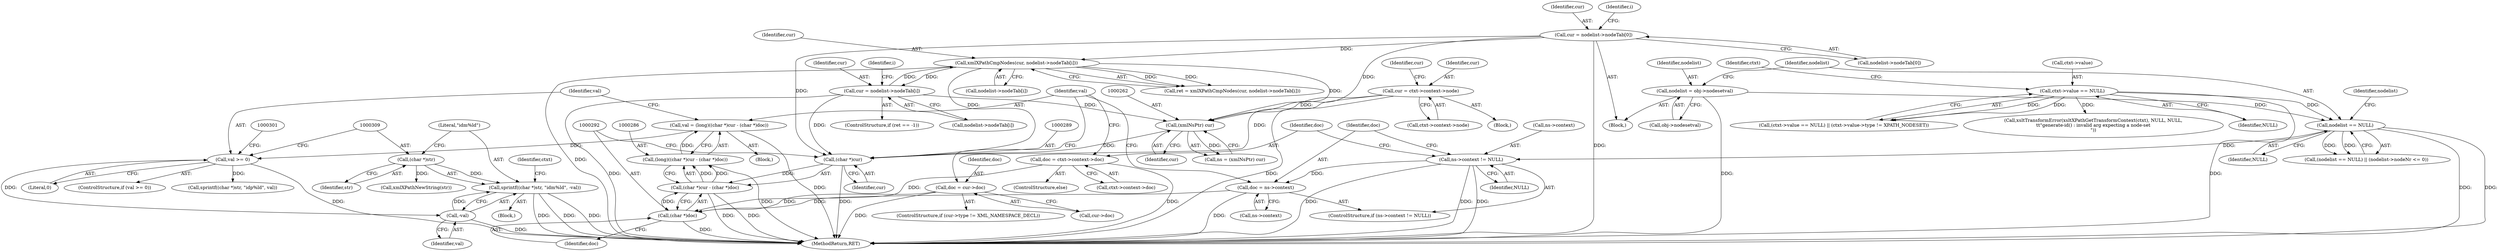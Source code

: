 digraph "0_Chrome_e741149a6b7872a2bf1f2b6cc0a56e836592fb77@API" {
"1000307" [label="(Call,sprintf((char *)str, \"idm%ld\", -val))"];
"1000308" [label="(Call,(char *)str)"];
"1000312" [label="(Call,-val)"];
"1000295" [label="(Call,val >= 0)"];
"1000283" [label="(Call,val = (long)((char *)cur - (char *)doc))"];
"1000285" [label="(Call,(long)((char *)cur - (char *)doc))"];
"1000287" [label="(Call,(char *)cur - (char *)doc)"];
"1000288" [label="(Call,(char *)cur)"];
"1000209" [label="(Call,xmlXPathCmpNodes(cur, nodelist->nodeTab[i]))"];
"1000188" [label="(Call,cur = nodelist->nodeTab[0])"];
"1000221" [label="(Call,cur = nodelist->nodeTab[i])"];
"1000261" [label="(Call,(xmlNsPtr) cur)"];
"1000117" [label="(Call,cur = ctxt->context->node)"];
"1000291" [label="(Call,(char *)doc)"];
"1000251" [label="(Call,doc = cur->doc)"];
"1000276" [label="(Call,doc = ctxt->context->doc)"];
"1000270" [label="(Call,doc = ns->context)"];
"1000265" [label="(Call,ns->context != NULL)"];
"1000172" [label="(Call,nodelist == NULL)"];
"1000165" [label="(Call,nodelist = obj->nodesetval)"];
"1000136" [label="(Call,ctxt->value == NULL)"];
"1000290" [label="(Identifier,cur)"];
"1000270" [label="(Call,doc = ns->context)"];
"1000283" [label="(Call,val = (long)((char *)cur - (char *)doc))"];
"1000311" [label="(Literal,\"idm%ld\")"];
"1000172" [label="(Call,nodelist == NULL)"];
"1000277" [label="(Identifier,doc)"];
"1000140" [label="(Identifier,NULL)"];
"1000165" [label="(Call,nodelist = obj->nodesetval)"];
"1000209" [label="(Call,xmlXPathCmpNodes(cur, nodelist->nodeTab[i]))"];
"1000119" [label="(Call,ctxt->context->node)"];
"1000278" [label="(Call,ctxt->context->doc)"];
"1000189" [label="(Identifier,cur)"];
"1000285" [label="(Call,(long)((char *)cur - (char *)doc))"];
"1000222" [label="(Identifier,cur)"];
"1000287" [label="(Call,(char *)cur - (char *)doc)"];
"1000265" [label="(Call,ns->context != NULL)"];
"1000137" [label="(Call,ctxt->value)"];
"1000221" [label="(Call,cur = nodelist->nodeTab[i])"];
"1000315" [label="(Identifier,ctxt)"];
"1000296" [label="(Identifier,val)"];
"1000284" [label="(Identifier,val)"];
"1000295" [label="(Call,val >= 0)"];
"1000197" [label="(Identifier,i)"];
"1000306" [label="(Block,)"];
"1000248" [label="(Identifier,cur)"];
"1000245" [label="(ControlStructure,if (cur->type != XML_NAMESPACE_DECL))"];
"1000271" [label="(Identifier,doc)"];
"1000269" [label="(Identifier,NULL)"];
"1000144" [label="(Identifier,ctxt)"];
"1000318" [label="(MethodReturn,RET)"];
"1000136" [label="(Call,ctxt->value == NULL)"];
"1000288" [label="(Call,(char *)cur)"];
"1000275" [label="(ControlStructure,else)"];
"1000261" [label="(Call,(xmlNsPtr) cur)"];
"1000177" [label="(Identifier,nodelist)"];
"1000299" [label="(Call,sprintf((char *)str, \"idp%ld\", val))"];
"1000297" [label="(Literal,0)"];
"1000116" [label="(Block,)"];
"1000294" [label="(ControlStructure,if (val >= 0))"];
"1000293" [label="(Identifier,doc)"];
"1000166" [label="(Identifier,nodelist)"];
"1000190" [label="(Call,nodelist->nodeTab[0])"];
"1000118" [label="(Identifier,cur)"];
"1000312" [label="(Call,-val)"];
"1000253" [label="(Call,cur->doc)"];
"1000167" [label="(Call,obj->nodesetval)"];
"1000117" [label="(Call,cur = ctxt->context->node)"];
"1000252" [label="(Identifier,doc)"];
"1000135" [label="(Call,(ctxt->value == NULL) || (ctxt->value->type != XPATH_NODESET))"];
"1000174" [label="(Identifier,NULL)"];
"1000223" [label="(Call,nodelist->nodeTab[i])"];
"1000259" [label="(Call,ns = (xmlNsPtr) cur)"];
"1000308" [label="(Call,(char *)str)"];
"1000263" [label="(Identifier,cur)"];
"1000276" [label="(Call,doc = ctxt->context->doc)"];
"1000188" [label="(Call,cur = nodelist->nodeTab[0])"];
"1000307" [label="(Call,sprintf((char *)str, \"idm%ld\", -val))"];
"1000211" [label="(Call,nodelist->nodeTab[i])"];
"1000171" [label="(Call,(nodelist == NULL) || (nodelist->nodeNr <= 0))"];
"1000173" [label="(Identifier,nodelist)"];
"1000291" [label="(Call,(char *)doc)"];
"1000207" [label="(Call,ret = xmlXPathCmpNodes(cur, nodelist->nodeTab[i]))"];
"1000251" [label="(Call,doc = cur->doc)"];
"1000216" [label="(ControlStructure,if (ret == -1))"];
"1000205" [label="(Identifier,i)"];
"1000264" [label="(ControlStructure,if (ns->context != NULL))"];
"1000272" [label="(Call,ns->context)"];
"1000310" [label="(Identifier,str)"];
"1000313" [label="(Identifier,val)"];
"1000104" [label="(Block,)"];
"1000316" [label="(Call,xmlXPathNewString(str))"];
"1000129" [label="(Block,)"];
"1000154" [label="(Call,xsltTransformError(xsltXPathGetTransformContext(ctxt), NULL, NULL,\n\t\t\"generate-id() : invalid arg expecting a node-set\n\"))"];
"1000210" [label="(Identifier,cur)"];
"1000266" [label="(Call,ns->context)"];
"1000307" -> "1000306"  [label="AST: "];
"1000307" -> "1000312"  [label="CFG: "];
"1000308" -> "1000307"  [label="AST: "];
"1000311" -> "1000307"  [label="AST: "];
"1000312" -> "1000307"  [label="AST: "];
"1000315" -> "1000307"  [label="CFG: "];
"1000307" -> "1000318"  [label="DDG: "];
"1000307" -> "1000318"  [label="DDG: "];
"1000307" -> "1000318"  [label="DDG: "];
"1000308" -> "1000307"  [label="DDG: "];
"1000312" -> "1000307"  [label="DDG: "];
"1000308" -> "1000310"  [label="CFG: "];
"1000309" -> "1000308"  [label="AST: "];
"1000310" -> "1000308"  [label="AST: "];
"1000311" -> "1000308"  [label="CFG: "];
"1000308" -> "1000316"  [label="DDG: "];
"1000312" -> "1000313"  [label="CFG: "];
"1000313" -> "1000312"  [label="AST: "];
"1000312" -> "1000318"  [label="DDG: "];
"1000295" -> "1000312"  [label="DDG: "];
"1000295" -> "1000294"  [label="AST: "];
"1000295" -> "1000297"  [label="CFG: "];
"1000296" -> "1000295"  [label="AST: "];
"1000297" -> "1000295"  [label="AST: "];
"1000301" -> "1000295"  [label="CFG: "];
"1000309" -> "1000295"  [label="CFG: "];
"1000295" -> "1000318"  [label="DDG: "];
"1000283" -> "1000295"  [label="DDG: "];
"1000295" -> "1000299"  [label="DDG: "];
"1000283" -> "1000104"  [label="AST: "];
"1000283" -> "1000285"  [label="CFG: "];
"1000284" -> "1000283"  [label="AST: "];
"1000285" -> "1000283"  [label="AST: "];
"1000296" -> "1000283"  [label="CFG: "];
"1000283" -> "1000318"  [label="DDG: "];
"1000285" -> "1000283"  [label="DDG: "];
"1000285" -> "1000287"  [label="CFG: "];
"1000286" -> "1000285"  [label="AST: "];
"1000287" -> "1000285"  [label="AST: "];
"1000285" -> "1000318"  [label="DDG: "];
"1000287" -> "1000285"  [label="DDG: "];
"1000287" -> "1000285"  [label="DDG: "];
"1000287" -> "1000291"  [label="CFG: "];
"1000288" -> "1000287"  [label="AST: "];
"1000291" -> "1000287"  [label="AST: "];
"1000287" -> "1000318"  [label="DDG: "];
"1000287" -> "1000318"  [label="DDG: "];
"1000288" -> "1000287"  [label="DDG: "];
"1000291" -> "1000287"  [label="DDG: "];
"1000288" -> "1000290"  [label="CFG: "];
"1000289" -> "1000288"  [label="AST: "];
"1000290" -> "1000288"  [label="AST: "];
"1000292" -> "1000288"  [label="CFG: "];
"1000288" -> "1000318"  [label="DDG: "];
"1000209" -> "1000288"  [label="DDG: "];
"1000188" -> "1000288"  [label="DDG: "];
"1000261" -> "1000288"  [label="DDG: "];
"1000221" -> "1000288"  [label="DDG: "];
"1000117" -> "1000288"  [label="DDG: "];
"1000209" -> "1000207"  [label="AST: "];
"1000209" -> "1000211"  [label="CFG: "];
"1000210" -> "1000209"  [label="AST: "];
"1000211" -> "1000209"  [label="AST: "];
"1000207" -> "1000209"  [label="CFG: "];
"1000209" -> "1000318"  [label="DDG: "];
"1000209" -> "1000207"  [label="DDG: "];
"1000209" -> "1000207"  [label="DDG: "];
"1000188" -> "1000209"  [label="DDG: "];
"1000221" -> "1000209"  [label="DDG: "];
"1000209" -> "1000221"  [label="DDG: "];
"1000209" -> "1000261"  [label="DDG: "];
"1000188" -> "1000129"  [label="AST: "];
"1000188" -> "1000190"  [label="CFG: "];
"1000189" -> "1000188"  [label="AST: "];
"1000190" -> "1000188"  [label="AST: "];
"1000197" -> "1000188"  [label="CFG: "];
"1000188" -> "1000318"  [label="DDG: "];
"1000188" -> "1000261"  [label="DDG: "];
"1000221" -> "1000216"  [label="AST: "];
"1000221" -> "1000223"  [label="CFG: "];
"1000222" -> "1000221"  [label="AST: "];
"1000223" -> "1000221"  [label="AST: "];
"1000205" -> "1000221"  [label="CFG: "];
"1000221" -> "1000318"  [label="DDG: "];
"1000221" -> "1000261"  [label="DDG: "];
"1000261" -> "1000259"  [label="AST: "];
"1000261" -> "1000263"  [label="CFG: "];
"1000262" -> "1000261"  [label="AST: "];
"1000263" -> "1000261"  [label="AST: "];
"1000259" -> "1000261"  [label="CFG: "];
"1000261" -> "1000259"  [label="DDG: "];
"1000117" -> "1000261"  [label="DDG: "];
"1000117" -> "1000116"  [label="AST: "];
"1000117" -> "1000119"  [label="CFG: "];
"1000118" -> "1000117"  [label="AST: "];
"1000119" -> "1000117"  [label="AST: "];
"1000248" -> "1000117"  [label="CFG: "];
"1000117" -> "1000318"  [label="DDG: "];
"1000291" -> "1000293"  [label="CFG: "];
"1000292" -> "1000291"  [label="AST: "];
"1000293" -> "1000291"  [label="AST: "];
"1000291" -> "1000318"  [label="DDG: "];
"1000251" -> "1000291"  [label="DDG: "];
"1000276" -> "1000291"  [label="DDG: "];
"1000270" -> "1000291"  [label="DDG: "];
"1000251" -> "1000245"  [label="AST: "];
"1000251" -> "1000253"  [label="CFG: "];
"1000252" -> "1000251"  [label="AST: "];
"1000253" -> "1000251"  [label="AST: "];
"1000284" -> "1000251"  [label="CFG: "];
"1000251" -> "1000318"  [label="DDG: "];
"1000276" -> "1000275"  [label="AST: "];
"1000276" -> "1000278"  [label="CFG: "];
"1000277" -> "1000276"  [label="AST: "];
"1000278" -> "1000276"  [label="AST: "];
"1000284" -> "1000276"  [label="CFG: "];
"1000276" -> "1000318"  [label="DDG: "];
"1000270" -> "1000264"  [label="AST: "];
"1000270" -> "1000272"  [label="CFG: "];
"1000271" -> "1000270"  [label="AST: "];
"1000272" -> "1000270"  [label="AST: "];
"1000284" -> "1000270"  [label="CFG: "];
"1000270" -> "1000318"  [label="DDG: "];
"1000265" -> "1000270"  [label="DDG: "];
"1000265" -> "1000264"  [label="AST: "];
"1000265" -> "1000269"  [label="CFG: "];
"1000266" -> "1000265"  [label="AST: "];
"1000269" -> "1000265"  [label="AST: "];
"1000271" -> "1000265"  [label="CFG: "];
"1000277" -> "1000265"  [label="CFG: "];
"1000265" -> "1000318"  [label="DDG: "];
"1000265" -> "1000318"  [label="DDG: "];
"1000265" -> "1000318"  [label="DDG: "];
"1000172" -> "1000265"  [label="DDG: "];
"1000172" -> "1000171"  [label="AST: "];
"1000172" -> "1000174"  [label="CFG: "];
"1000173" -> "1000172"  [label="AST: "];
"1000174" -> "1000172"  [label="AST: "];
"1000177" -> "1000172"  [label="CFG: "];
"1000171" -> "1000172"  [label="CFG: "];
"1000172" -> "1000318"  [label="DDG: "];
"1000172" -> "1000318"  [label="DDG: "];
"1000172" -> "1000171"  [label="DDG: "];
"1000172" -> "1000171"  [label="DDG: "];
"1000165" -> "1000172"  [label="DDG: "];
"1000136" -> "1000172"  [label="DDG: "];
"1000165" -> "1000129"  [label="AST: "];
"1000165" -> "1000167"  [label="CFG: "];
"1000166" -> "1000165"  [label="AST: "];
"1000167" -> "1000165"  [label="AST: "];
"1000173" -> "1000165"  [label="CFG: "];
"1000165" -> "1000318"  [label="DDG: "];
"1000136" -> "1000135"  [label="AST: "];
"1000136" -> "1000140"  [label="CFG: "];
"1000137" -> "1000136"  [label="AST: "];
"1000140" -> "1000136"  [label="AST: "];
"1000144" -> "1000136"  [label="CFG: "];
"1000135" -> "1000136"  [label="CFG: "];
"1000136" -> "1000318"  [label="DDG: "];
"1000136" -> "1000135"  [label="DDG: "];
"1000136" -> "1000135"  [label="DDG: "];
"1000136" -> "1000154"  [label="DDG: "];
}
